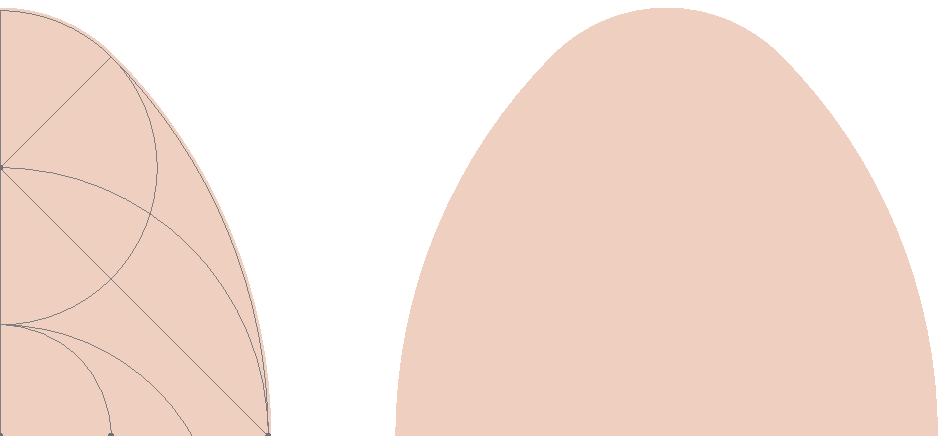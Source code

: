 \documentclass{standalone}
\usepackage{luamplib}
\begin{document}
\mplibtextextlabel{enable}
\begin{mplibcode}
beginfig(1);

path egg, a, b, c, d;

a = fullcircle scaled 80;
b = a scaled 2 shifted point 6 of a;
c = halfcircle scaled 2 (abs(point 0 of a - point 5 of b) - abs(point 0 of a));
d = fullcircle scaled 2 abs(point 2 of a - point 2 of c) shifted point 2 of c;

egg = point 0 of c {up} .. subpath (1,3) of d .. {down} point 4 of c .. subpath (5, 7) of b .. cycle;

fill egg withpen pencircle scaled 2 withcolor 3/4[1/4[red, green], white];
picture P; P = currentpicture;
drawoptions(withpen pencircle scaled 1/4 withcolor 1/2);
draw a; draw b; draw c; draw d;
% for i=1 upto length egg: dotlabel.top(decimal i, point i of egg); endfor;
draw origin -- point 0 of c -- subpath (3,4) of egg;
draw origin -- point 4 of c -- subpath (1,0) of egg;
draw point 0 of a -- subpath (5,4) of egg;
draw point 4 of a -- subpath (7,8) of egg;
draw point 2 of d -- point 6 of b;
drawoptions(withpen pencircle scaled 2 withcolor 7/16);
draw origin;
draw point 0 of a;
draw point 4 of a;
draw point 6 of a;
draw point 0 of c;
draw point 4 of c;
draw point 2 of c;
drawoptions();

draw P shifted 240 right;


endfig;
\end{mplibcode}
\end{document}

